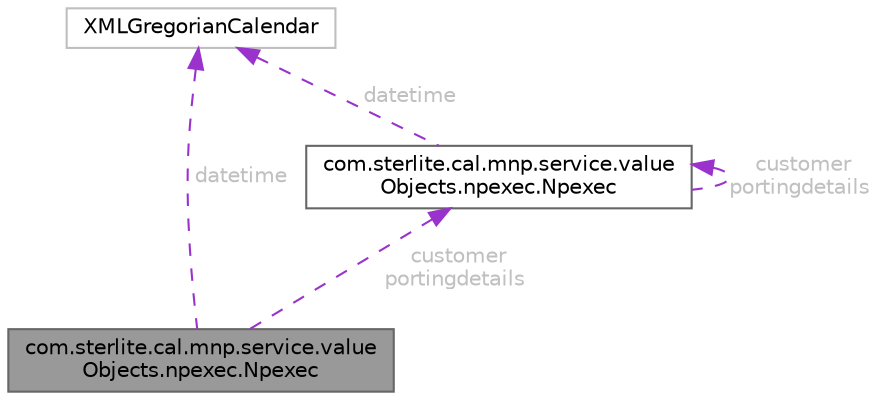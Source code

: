 digraph "com.sterlite.cal.mnp.service.valueObjects.npexec.Npexec"
{
 // LATEX_PDF_SIZE
  bgcolor="transparent";
  edge [fontname=Helvetica,fontsize=10,labelfontname=Helvetica,labelfontsize=10];
  node [fontname=Helvetica,fontsize=10,shape=box,height=0.2,width=0.4];
  Node1 [id="Node000001",label="com.sterlite.cal.mnp.service.value\lObjects.npexec.Npexec",height=0.2,width=0.4,color="gray40", fillcolor="grey60", style="filled", fontcolor="black",tooltip=" "];
  Node2 -> Node1 [id="edge1_Node000001_Node000002",dir="back",color="darkorchid3",style="dashed",tooltip=" ",label=" datetime",fontcolor="grey" ];
  Node2 [id="Node000002",label="XMLGregorianCalendar",height=0.2,width=0.4,color="grey75", fillcolor="white", style="filled",tooltip=" "];
  Node3 -> Node1 [id="edge2_Node000001_Node000003",dir="back",color="darkorchid3",style="dashed",tooltip=" ",label=" customer\nportingdetails",fontcolor="grey" ];
  Node3 [id="Node000003",label="com.sterlite.cal.mnp.service.value\lObjects.npexec.Npexec",height=0.2,width=0.4,color="gray40", fillcolor="white", style="filled",URL="$classcom_1_1sterlite_1_1cal_1_1mnp_1_1service_1_1value_objects_1_1npexec_1_1_npexec.html",tooltip=" "];
  Node2 -> Node3 [id="edge3_Node000003_Node000002",dir="back",color="darkorchid3",style="dashed",tooltip=" ",label=" datetime",fontcolor="grey" ];
  Node3 -> Node3 [id="edge4_Node000003_Node000003",dir="back",color="darkorchid3",style="dashed",tooltip=" ",label=" customer\nportingdetails",fontcolor="grey" ];
}
